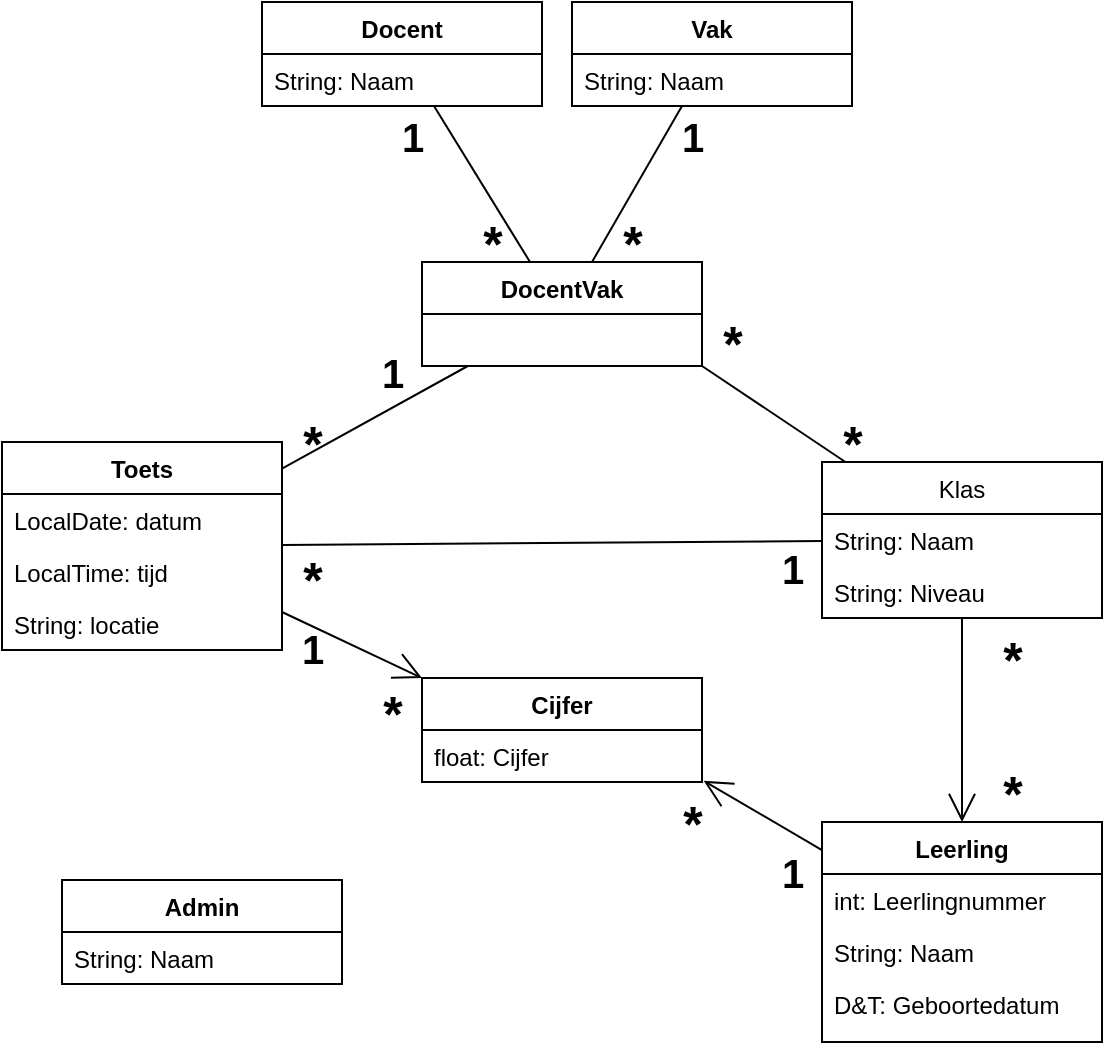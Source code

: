 <mxfile version="13.6.2" type="device"><diagram id="BTmoAk8FPDjdw33fMetG" name="Page-1"><mxGraphModel dx="1888" dy="1707" grid="1" gridSize="10" guides="1" tooltips="1" connect="1" arrows="1" fold="1" page="1" pageScale="1" pageWidth="850" pageHeight="1100" math="0" shadow="0"><root><mxCell id="0"/><mxCell id="1" parent="0"/><mxCell id="AvC1LczeSgzYEv59syQH-24" value="" style="endArrow=open;endFill=1;endSize=12;html=1;startArrow=none;startFill=0;sourcePerimeterSpacing=0;startSize=20;" parent="1" source="AvC1LczeSgzYEv59syQH-5" target="AvC1LczeSgzYEv59syQH-1" edge="1"><mxGeometry width="160" relative="1" as="geometry"><mxPoint x="-160" y="-570" as="sourcePoint"/><mxPoint y="-570" as="targetPoint"/></mxGeometry></mxCell><mxCell id="Er3JqtpV3Wg_y_M2TmGJ-5" value="" style="endArrow=open;html=1;endFill=0;startSize=20;endSize=12;entryX=1.006;entryY=0.977;entryDx=0;entryDy=0;entryPerimeter=0;" parent="1" source="AvC1LczeSgzYEv59syQH-1" target="NsBqqESqAtVtiCpv0U49-5" edge="1"><mxGeometry width="50" height="50" relative="1" as="geometry"><mxPoint x="-290" y="-670" as="sourcePoint"/><mxPoint x="-460" y="-340" as="targetPoint"/></mxGeometry></mxCell><mxCell id="Er3JqtpV3Wg_y_M2TmGJ-16" value="" style="endArrow=none;html=1;endFill=0;startArrow=open;startFill=0;endSize=12;startSize=12;exitX=0;exitY=0;exitDx=0;exitDy=0;" parent="1" source="NsBqqESqAtVtiCpv0U49-4" target="NsBqqESqAtVtiCpv0U49-9" edge="1"><mxGeometry width="50" height="50" relative="1" as="geometry"><mxPoint x="-840" y="-520" as="sourcePoint"/><mxPoint x="-790" y="-570" as="targetPoint"/></mxGeometry></mxCell><mxCell id="Er3JqtpV3Wg_y_M2TmGJ-19" value="&lt;font style=&quot;font-size: 20px&quot;&gt;1&lt;/font&gt;" style="text;html=1;align=center;verticalAlign=middle;resizable=0;points=[];autosize=1;fontStyle=1;fontSize=20;" parent="1" vertex="1"><mxGeometry x="-330" y="-510" width="30" height="30" as="geometry"/></mxCell><mxCell id="Er3JqtpV3Wg_y_M2TmGJ-20" value="&lt;b&gt;1&lt;/b&gt;" style="text;html=1;align=center;verticalAlign=middle;resizable=0;points=[];autosize=1;fontSize=20;" parent="1" vertex="1"><mxGeometry x="-570" y="-622" width="30" height="30" as="geometry"/></mxCell><mxCell id="Er3JqtpV3Wg_y_M2TmGJ-22" value="&lt;b style=&quot;font-size: 25px;&quot;&gt;*&lt;/b&gt;" style="text;html=1;align=center;verticalAlign=middle;resizable=0;points=[];autosize=1;fontSize=25;" parent="1" vertex="1"><mxGeometry x="-530" y="-595" width="30" height="40" as="geometry"/></mxCell><mxCell id="uNqfrqDuZ8G38irApxZ8-5" value="" style="endArrow=none;html=1;" parent="1" source="AvC1LczeSgzYEv59syQH-9" target="uNqfrqDuZ8G38irApxZ8-1" edge="1"><mxGeometry width="50" height="50" relative="1" as="geometry"><mxPoint x="-450" y="-720" as="sourcePoint"/><mxPoint x="-400" y="-770" as="targetPoint"/></mxGeometry></mxCell><mxCell id="uNqfrqDuZ8G38irApxZ8-6" value="" style="endArrow=none;html=1;" parent="1" source="uNqfrqDuZ8G38irApxZ8-1" target="AvC1LczeSgzYEv59syQH-17" edge="1"><mxGeometry width="50" height="50" relative="1" as="geometry"><mxPoint x="-450" y="-720" as="sourcePoint"/><mxPoint x="-400" y="-770" as="targetPoint"/></mxGeometry></mxCell><mxCell id="uNqfrqDuZ8G38irApxZ8-7" value="" style="endArrow=none;html=1;entryX=1;entryY=1;entryDx=0;entryDy=0;" parent="1" source="AvC1LczeSgzYEv59syQH-5" target="uNqfrqDuZ8G38irApxZ8-1" edge="1"><mxGeometry width="50" height="50" relative="1" as="geometry"><mxPoint x="-450" y="-720" as="sourcePoint"/><mxPoint x="-319" y="-906" as="targetPoint"/></mxGeometry></mxCell><mxCell id="uNqfrqDuZ8G38irApxZ8-8" value="&lt;b&gt;1&lt;/b&gt;" style="text;html=1;align=center;verticalAlign=middle;resizable=0;points=[];autosize=1;fontSize=20;" parent="1" vertex="1"><mxGeometry x="-380" y="-878" width="30" height="30" as="geometry"/></mxCell><mxCell id="uNqfrqDuZ8G38irApxZ8-13" value="&lt;b style=&quot;font-size: 25px;&quot;&gt;*&lt;/b&gt;" style="text;html=1;align=center;verticalAlign=middle;resizable=0;points=[];autosize=1;fontSize=25;" parent="1" vertex="1"><mxGeometry x="-380" y="-540" width="30" height="40" as="geometry"/></mxCell><mxCell id="uNqfrqDuZ8G38irApxZ8-14" value="&lt;b style=&quot;font-size: 25px;&quot;&gt;*&lt;/b&gt;" style="text;html=1;align=center;verticalAlign=middle;resizable=0;points=[];autosize=1;fontSize=25;" parent="1" vertex="1"><mxGeometry x="-220" y="-555" width="30" height="40" as="geometry"/></mxCell><mxCell id="uNqfrqDuZ8G38irApxZ8-16" value="&lt;b style=&quot;font-size: 25px;&quot;&gt;*&lt;/b&gt;" style="text;html=1;align=center;verticalAlign=middle;resizable=0;points=[];autosize=1;fontSize=25;" parent="1" vertex="1"><mxGeometry x="-480" y="-830" width="30" height="40" as="geometry"/></mxCell><mxCell id="uNqfrqDuZ8G38irApxZ8-20" value="&lt;b style=&quot;font-size: 25px;&quot;&gt;*&lt;/b&gt;" style="text;html=1;align=center;verticalAlign=middle;resizable=0;points=[];autosize=1;fontSize=25;" parent="1" vertex="1"><mxGeometry x="-410" y="-830" width="30" height="40" as="geometry"/></mxCell><mxCell id="uNqfrqDuZ8G38irApxZ8-22" value="&lt;b&gt;1&lt;/b&gt;" style="text;html=1;align=center;verticalAlign=middle;resizable=0;points=[];autosize=1;fontSize=20;" parent="1" vertex="1"><mxGeometry x="-520" y="-878" width="30" height="30" as="geometry"/></mxCell><mxCell id="uNqfrqDuZ8G38irApxZ8-23" value="&lt;b style=&quot;font-size: 25px;&quot;&gt;*&lt;/b&gt;" style="text;html=1;align=center;verticalAlign=middle;resizable=0;points=[];autosize=1;fontSize=25;" parent="1" vertex="1"><mxGeometry x="-570" y="-730" width="30" height="40" as="geometry"/></mxCell><mxCell id="uNqfrqDuZ8G38irApxZ8-24" value="&lt;b style=&quot;font-size: 25px;&quot;&gt;*&lt;/b&gt;" style="text;html=1;align=center;verticalAlign=middle;resizable=0;points=[];autosize=1;fontSize=25;" parent="1" vertex="1"><mxGeometry x="-300" y="-730" width="30" height="40" as="geometry"/></mxCell><mxCell id="AvC1LczeSgzYEv59syQH-5" value="Klas" style="swimlane;fontStyle=0;childLayout=stackLayout;horizontal=1;startSize=26;fillColor=none;horizontalStack=0;resizeParent=1;resizeParentMax=0;resizeLast=0;collapsible=1;marginBottom=0;" parent="1" vertex="1"><mxGeometry x="-300" y="-700" width="140" height="78" as="geometry"/></mxCell><mxCell id="AvC1LczeSgzYEv59syQH-6" value="String: Naam" style="text;strokeColor=none;fillColor=none;align=left;verticalAlign=top;spacingLeft=4;spacingRight=4;overflow=hidden;rotatable=0;points=[[0,0.5],[1,0.5]];portConstraint=eastwest;" parent="AvC1LczeSgzYEv59syQH-5" vertex="1"><mxGeometry y="26" width="140" height="26" as="geometry"/></mxCell><mxCell id="AvC1LczeSgzYEv59syQH-7" value="String: Niveau" style="text;strokeColor=none;fillColor=none;align=left;verticalAlign=top;spacingLeft=4;spacingRight=4;overflow=hidden;rotatable=0;points=[[0,0.5],[1,0.5]];portConstraint=eastwest;" parent="AvC1LczeSgzYEv59syQH-5" vertex="1"><mxGeometry y="52" width="140" height="26" as="geometry"/></mxCell><mxCell id="AvC1LczeSgzYEv59syQH-1" value="Leerling" style="swimlane;fontStyle=1;childLayout=stackLayout;horizontal=1;startSize=26;fillColor=none;horizontalStack=0;resizeParent=1;resizeParentMax=0;resizeLast=0;collapsible=1;marginBottom=0;" parent="1" vertex="1"><mxGeometry x="-300" y="-520" width="140" height="110" as="geometry"/></mxCell><mxCell id="AvC1LczeSgzYEv59syQH-2" value="int: Leerlingnummer" style="text;strokeColor=none;fillColor=none;align=left;verticalAlign=top;spacingLeft=4;spacingRight=4;overflow=hidden;rotatable=0;points=[[0,0.5],[1,0.5]];portConstraint=eastwest;" parent="AvC1LczeSgzYEv59syQH-1" vertex="1"><mxGeometry y="26" width="140" height="26" as="geometry"/></mxCell><mxCell id="AvC1LczeSgzYEv59syQH-3" value="String: Naam" style="text;strokeColor=none;fillColor=none;align=left;verticalAlign=top;spacingLeft=4;spacingRight=4;overflow=hidden;rotatable=0;points=[[0,0.5],[1,0.5]];portConstraint=eastwest;" parent="AvC1LczeSgzYEv59syQH-1" vertex="1"><mxGeometry y="52" width="140" height="26" as="geometry"/></mxCell><mxCell id="AvC1LczeSgzYEv59syQH-4" value="D&amp;T: Geboortedatum" style="text;strokeColor=none;fillColor=none;align=left;verticalAlign=top;spacingLeft=4;spacingRight=4;overflow=hidden;rotatable=0;points=[[0,0.5],[1,0.5]];portConstraint=eastwest;" parent="AvC1LczeSgzYEv59syQH-1" vertex="1"><mxGeometry y="78" width="140" height="32" as="geometry"/></mxCell><mxCell id="Er3JqtpV3Wg_y_M2TmGJ-6" value="Admin&#10;" style="swimlane;fontStyle=1;align=center;verticalAlign=top;childLayout=stackLayout;horizontal=1;startSize=26;horizontalStack=0;resizeParent=1;resizeParentMax=0;resizeLast=0;collapsible=1;marginBottom=0;" parent="1" vertex="1"><mxGeometry x="-680" y="-491" width="140" height="52" as="geometry"/></mxCell><mxCell id="Er3JqtpV3Wg_y_M2TmGJ-7" value="String: Naam" style="text;strokeColor=none;fillColor=none;align=left;verticalAlign=top;spacingLeft=4;spacingRight=4;overflow=hidden;rotatable=0;points=[[0,0.5],[1,0.5]];portConstraint=eastwest;" parent="Er3JqtpV3Wg_y_M2TmGJ-6" vertex="1"><mxGeometry y="26" width="140" height="26" as="geometry"/></mxCell><mxCell id="NsBqqESqAtVtiCpv0U49-4" value="Cijfer" style="swimlane;fontStyle=1;childLayout=stackLayout;horizontal=1;startSize=26;fillColor=none;horizontalStack=0;resizeParent=1;resizeParentMax=0;resizeLast=0;collapsible=1;marginBottom=0;" parent="1" vertex="1"><mxGeometry x="-500" y="-592" width="140" height="52" as="geometry"/></mxCell><mxCell id="NsBqqESqAtVtiCpv0U49-5" value="float: Cijfer" style="text;strokeColor=none;fillColor=none;align=left;verticalAlign=top;spacingLeft=4;spacingRight=4;overflow=hidden;rotatable=0;points=[[0,0.5],[1,0.5]];portConstraint=eastwest;" parent="NsBqqESqAtVtiCpv0U49-4" vertex="1"><mxGeometry y="26" width="140" height="26" as="geometry"/></mxCell><mxCell id="oBfFtT3B-z8cCeAP6qxZ-1" value="" style="endArrow=none;html=1;" parent="1" source="NsBqqESqAtVtiCpv0U49-9" target="uNqfrqDuZ8G38irApxZ8-1" edge="1"><mxGeometry width="50" height="50" relative="1" as="geometry"><mxPoint x="-136.456" y="-730" as="sourcePoint"/><mxPoint x="-220" y="-928" as="targetPoint"/></mxGeometry></mxCell><mxCell id="uNqfrqDuZ8G38irApxZ8-1" value="DocentVak" style="swimlane;fontStyle=1;childLayout=stackLayout;horizontal=1;startSize=26;fillColor=none;horizontalStack=0;resizeParent=1;resizeParentMax=0;resizeLast=0;collapsible=1;marginBottom=0;" parent="1" vertex="1"><mxGeometry x="-500" y="-800" width="140" height="52" as="geometry"/></mxCell><mxCell id="uNqfrqDuZ8G38irApxZ8-4" value="     " style="text;strokeColor=none;fillColor=none;align=left;verticalAlign=top;spacingLeft=4;spacingRight=4;overflow=hidden;rotatable=0;points=[[0,0.5],[1,0.5]];portConstraint=eastwest;" parent="uNqfrqDuZ8G38irApxZ8-1" vertex="1"><mxGeometry y="26" width="140" height="26" as="geometry"/></mxCell><mxCell id="oBfFtT3B-z8cCeAP6qxZ-3" value="&lt;b&gt;1&lt;/b&gt;" style="text;html=1;align=center;verticalAlign=middle;resizable=0;points=[];autosize=1;fontSize=20;" parent="1" vertex="1"><mxGeometry x="-530" y="-760" width="30" height="30" as="geometry"/></mxCell><mxCell id="oBfFtT3B-z8cCeAP6qxZ-4" value="&lt;b style=&quot;font-size: 25px;&quot;&gt;*&lt;/b&gt;" style="text;html=1;align=center;verticalAlign=middle;resizable=0;points=[];autosize=1;fontSize=25;" parent="1" vertex="1"><mxGeometry x="-360" y="-780" width="30" height="40" as="geometry"/></mxCell><mxCell id="11lX8nv83s-dTTmsUCY4-1" value="" style="endArrow=none;html=1;" parent="1" source="NsBqqESqAtVtiCpv0U49-9" target="AvC1LczeSgzYEv59syQH-5" edge="1"><mxGeometry width="50" height="50" relative="1" as="geometry"><mxPoint x="-544.425" y="-690" as="sourcePoint"/><mxPoint x="-463.717" y="-738" as="targetPoint"/></mxGeometry></mxCell><mxCell id="AvC1LczeSgzYEv59syQH-9" value="Docent" style="swimlane;fontStyle=1;childLayout=stackLayout;horizontal=1;startSize=26;fillColor=none;horizontalStack=0;resizeParent=1;resizeParentMax=0;resizeLast=0;collapsible=1;marginBottom=0;" parent="1" vertex="1"><mxGeometry x="-580" y="-930" width="140" height="52" as="geometry"/></mxCell><mxCell id="AvC1LczeSgzYEv59syQH-10" value="String: Naam" style="text;strokeColor=none;fillColor=none;align=left;verticalAlign=top;spacingLeft=4;spacingRight=4;overflow=hidden;rotatable=0;points=[[0,0.5],[1,0.5]];portConstraint=eastwest;" parent="AvC1LczeSgzYEv59syQH-9" vertex="1"><mxGeometry y="26" width="140" height="26" as="geometry"/></mxCell><mxCell id="AvC1LczeSgzYEv59syQH-17" value="Vak" style="swimlane;fontStyle=1;childLayout=stackLayout;horizontal=1;startSize=26;fillColor=none;horizontalStack=0;resizeParent=1;resizeParentMax=0;resizeLast=0;collapsible=1;marginBottom=0;" parent="1" vertex="1"><mxGeometry x="-425" y="-930" width="140" height="52" as="geometry"/></mxCell><mxCell id="AvC1LczeSgzYEv59syQH-18" value="String: Naam" style="text;strokeColor=none;fillColor=none;align=left;verticalAlign=top;spacingLeft=4;spacingRight=4;overflow=hidden;rotatable=0;points=[[0,0.5],[1,0.5]];portConstraint=eastwest;" parent="AvC1LczeSgzYEv59syQH-17" vertex="1"><mxGeometry y="26" width="140" height="26" as="geometry"/></mxCell><mxCell id="11lX8nv83s-dTTmsUCY4-2" value="&lt;b style=&quot;font-size: 25px;&quot;&gt;*&lt;/b&gt;" style="text;html=1;align=center;verticalAlign=middle;resizable=0;points=[];autosize=1;fontSize=25;" parent="1" vertex="1"><mxGeometry x="-570" y="-662" width="30" height="40" as="geometry"/></mxCell><mxCell id="11lX8nv83s-dTTmsUCY4-5" value="&lt;b&gt;1&lt;/b&gt;" style="text;html=1;align=center;verticalAlign=middle;resizable=0;points=[];autosize=1;fontSize=20;" parent="1" vertex="1"><mxGeometry x="-330" y="-662" width="30" height="30" as="geometry"/></mxCell><mxCell id="NsBqqESqAtVtiCpv0U49-9" value="Toets" style="swimlane;fontStyle=1;childLayout=stackLayout;horizontal=1;startSize=26;fillColor=none;horizontalStack=0;resizeParent=1;resizeParentMax=0;resizeLast=0;collapsible=1;marginBottom=0;" parent="1" vertex="1"><mxGeometry x="-710" y="-710" width="140" height="104" as="geometry"/></mxCell><mxCell id="NsBqqESqAtVtiCpv0U49-10" value="LocalDate: datum" style="text;strokeColor=none;fillColor=none;align=left;verticalAlign=top;spacingLeft=4;spacingRight=4;overflow=hidden;rotatable=0;points=[[0,0.5],[1,0.5]];portConstraint=eastwest;" parent="NsBqqESqAtVtiCpv0U49-9" vertex="1"><mxGeometry y="26" width="140" height="26" as="geometry"/></mxCell><mxCell id="NsBqqESqAtVtiCpv0U49-11" value="LocalTime: tijd" style="text;strokeColor=none;fillColor=none;align=left;verticalAlign=top;spacingLeft=4;spacingRight=4;overflow=hidden;rotatable=0;points=[[0,0.5],[1,0.5]];portConstraint=eastwest;" parent="NsBqqESqAtVtiCpv0U49-9" vertex="1"><mxGeometry y="52" width="140" height="26" as="geometry"/></mxCell><mxCell id="11lX8nv83s-dTTmsUCY4-6" value="String: locatie" style="text;strokeColor=none;fillColor=none;align=left;verticalAlign=top;spacingLeft=4;spacingRight=4;overflow=hidden;rotatable=0;points=[[0,0.5],[1,0.5]];portConstraint=eastwest;" parent="NsBqqESqAtVtiCpv0U49-9" vertex="1"><mxGeometry y="78" width="140" height="26" as="geometry"/></mxCell><mxCell id="ngNvF2MujqSTz-l3vn8Z-1" value="&lt;b style=&quot;font-size: 25px;&quot;&gt;*&lt;/b&gt;" style="text;html=1;align=center;verticalAlign=middle;resizable=0;points=[];autosize=1;fontSize=25;" vertex="1" parent="1"><mxGeometry x="-220" y="-622" width="30" height="40" as="geometry"/></mxCell></root></mxGraphModel></diagram></mxfile>